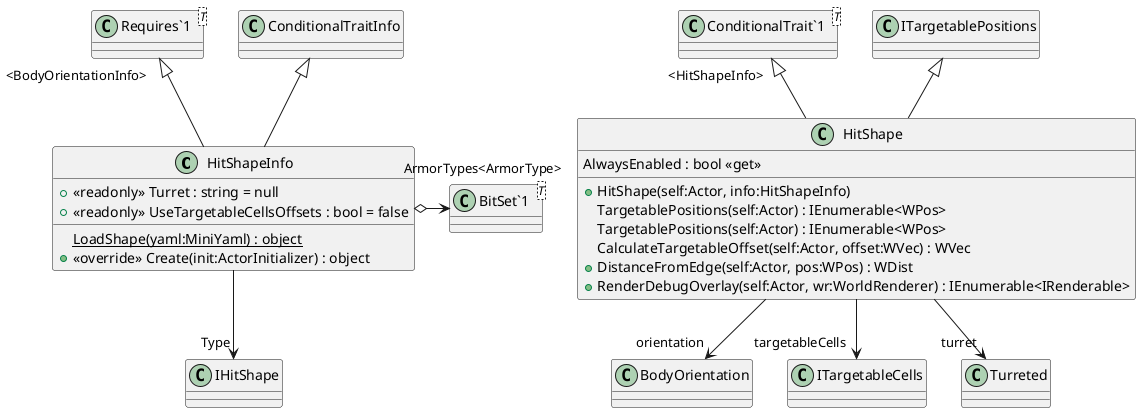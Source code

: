 @startuml
class HitShapeInfo {
    + <<readonly>> Turret : string = null
    + <<readonly>> UseTargetableCellsOffsets : bool = false
    {static} LoadShape(yaml:MiniYaml) : object
    + <<override>> Create(init:ActorInitializer) : object
}
class HitShape {
    + HitShape(self:Actor, info:HitShapeInfo)
    AlwaysEnabled : bool <<get>>
    TargetablePositions(self:Actor) : IEnumerable<WPos>
    TargetablePositions(self:Actor) : IEnumerable<WPos>
    CalculateTargetableOffset(self:Actor, offset:WVec) : WVec
    + DistanceFromEdge(self:Actor, pos:WPos) : WDist
    + RenderDebugOverlay(self:Actor, wr:WorldRenderer) : IEnumerable<IRenderable>
}
class "Requires`1"<T> {
}
class "BitSet`1"<T> {
}
class "ConditionalTrait`1"<T> {
}
ConditionalTraitInfo <|-- HitShapeInfo
"Requires`1" "<BodyOrientationInfo>" <|-- HitShapeInfo
HitShapeInfo o-> "ArmorTypes<ArmorType>" "BitSet`1"
HitShapeInfo --> "Type" IHitShape
"ConditionalTrait`1" "<HitShapeInfo>" <|-- HitShape
ITargetablePositions <|-- HitShape
HitShape --> "orientation" BodyOrientation
HitShape --> "targetableCells" ITargetableCells
HitShape --> "turret" Turreted
@enduml
